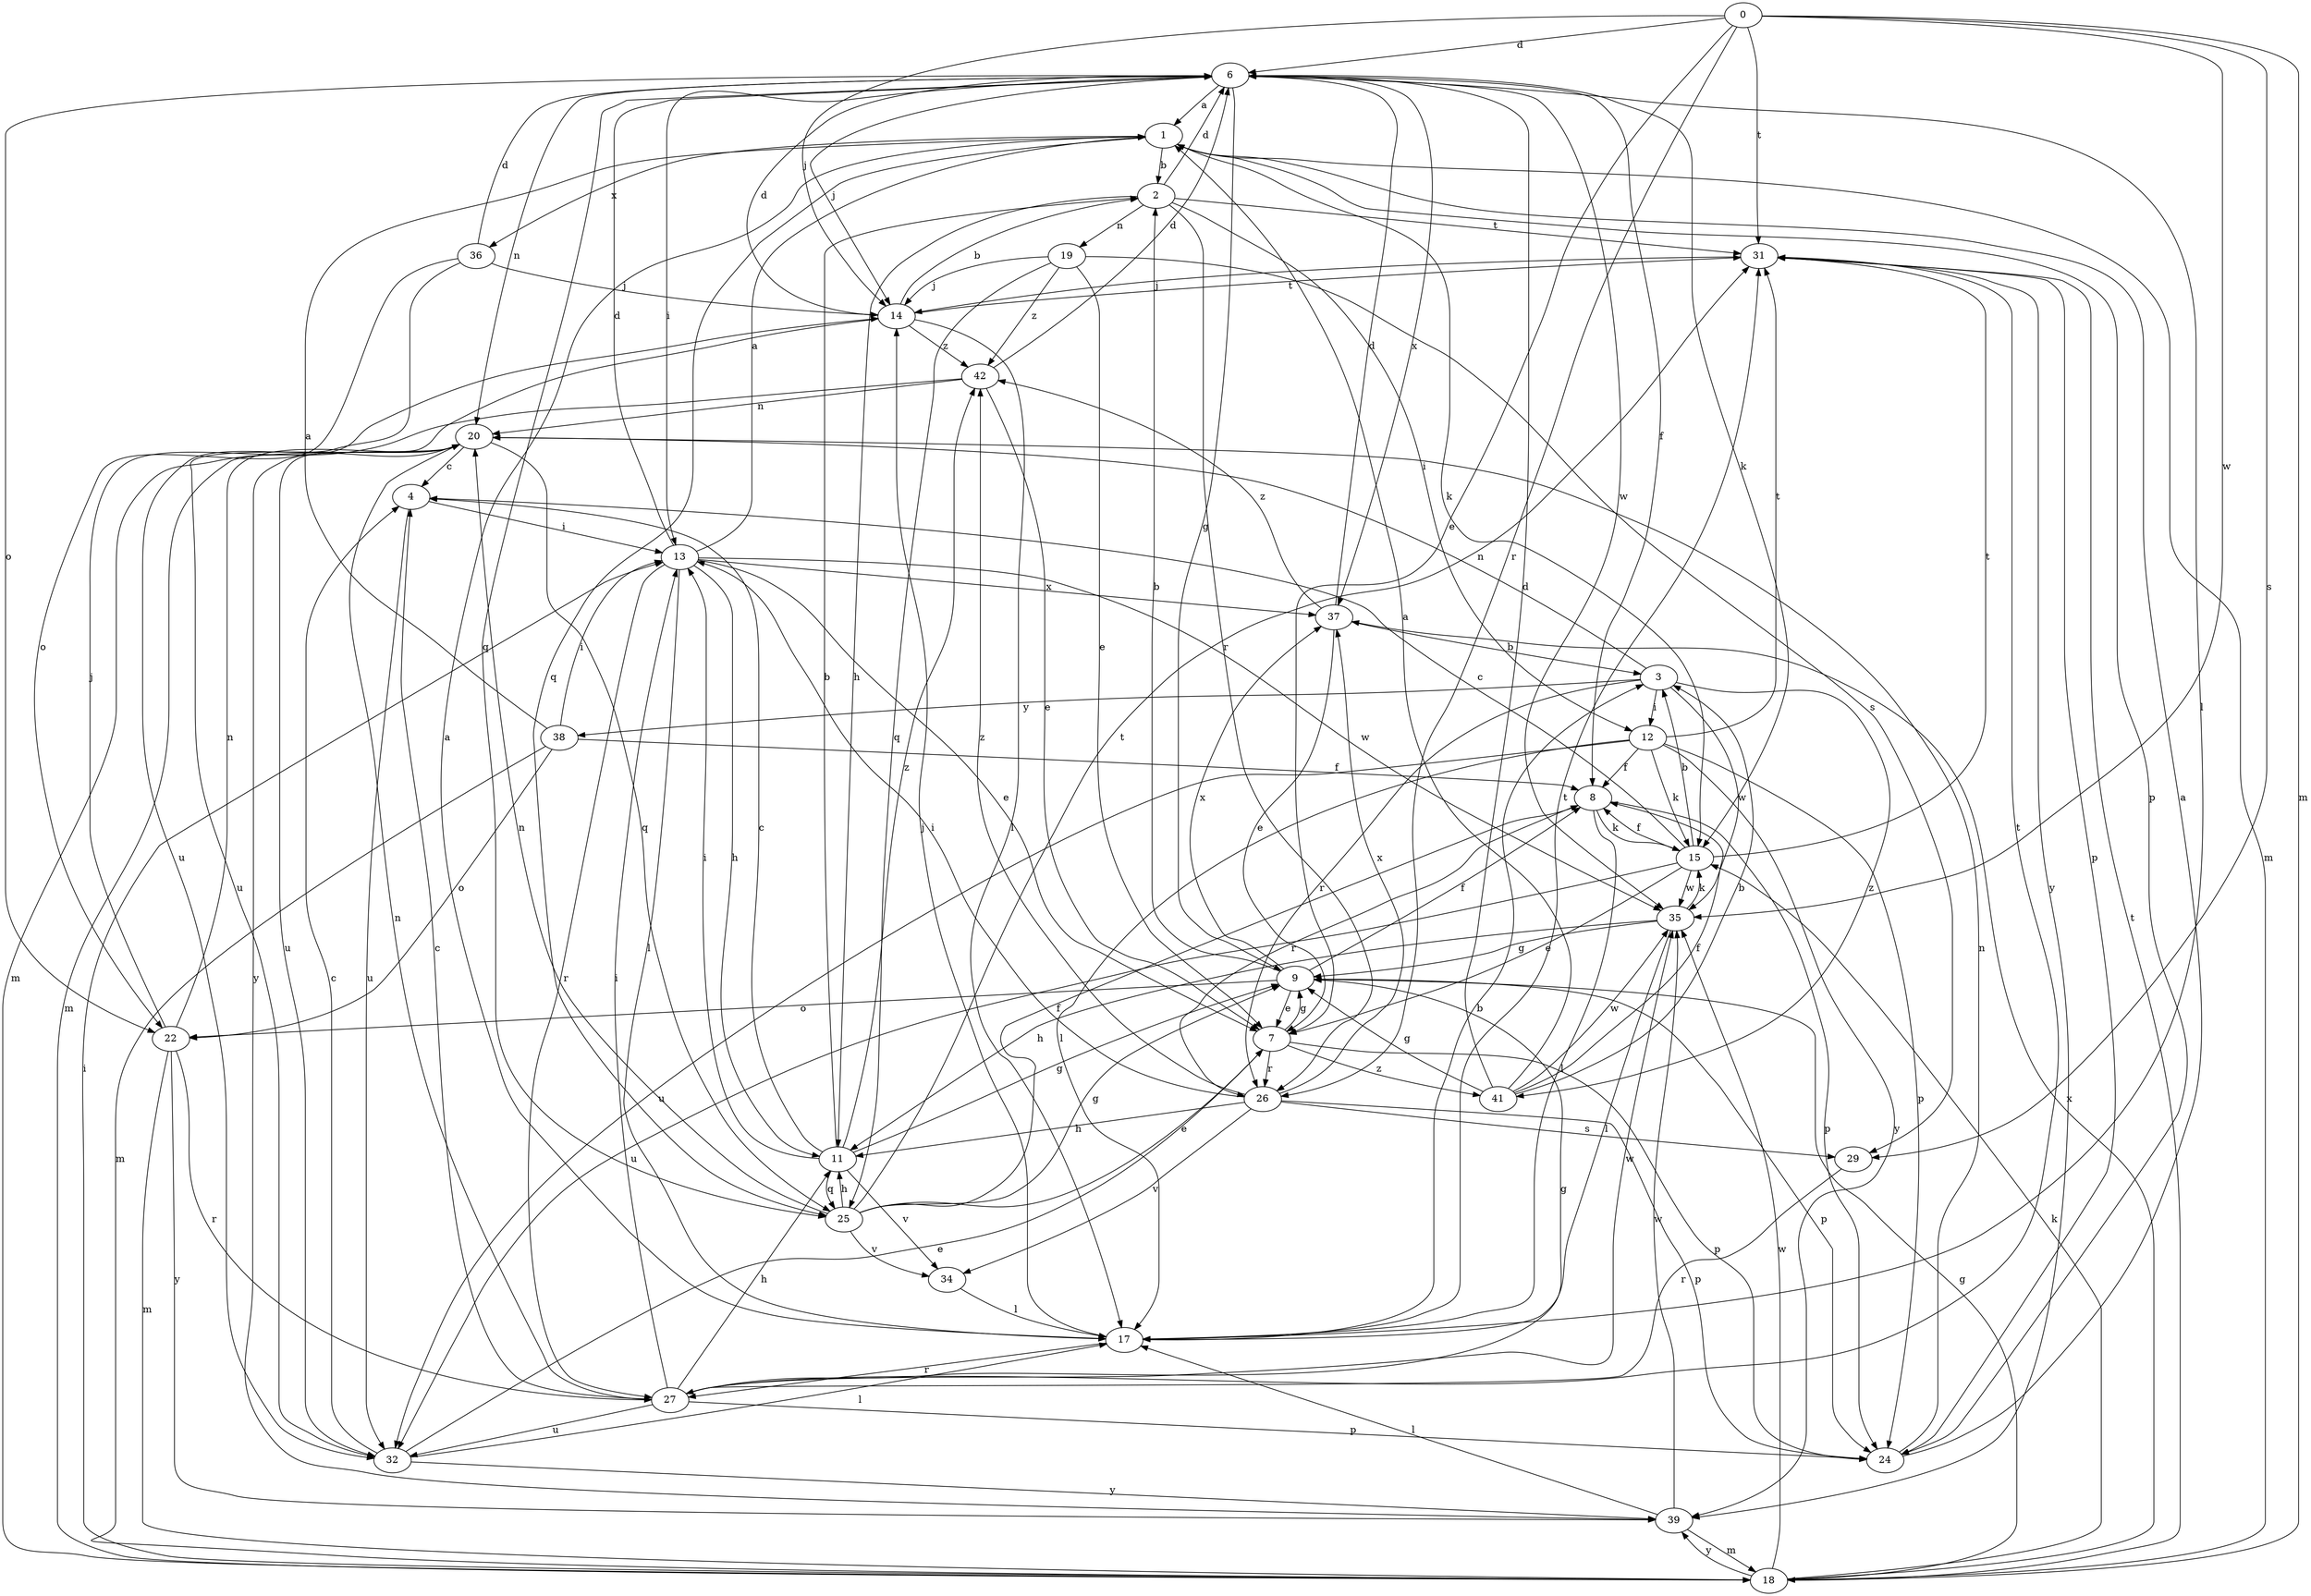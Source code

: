strict digraph  {
0;
1;
2;
3;
4;
6;
7;
8;
9;
11;
12;
13;
14;
15;
17;
18;
19;
20;
22;
24;
25;
26;
27;
29;
31;
32;
34;
35;
36;
37;
38;
39;
41;
42;
0 -> 6  [label=d];
0 -> 7  [label=e];
0 -> 14  [label=j];
0 -> 18  [label=m];
0 -> 26  [label=r];
0 -> 29  [label=s];
0 -> 31  [label=t];
0 -> 35  [label=w];
1 -> 2  [label=b];
1 -> 15  [label=k];
1 -> 18  [label=m];
1 -> 24  [label=p];
1 -> 25  [label=q];
1 -> 36  [label=x];
2 -> 6  [label=d];
2 -> 11  [label=h];
2 -> 12  [label=i];
2 -> 19  [label=n];
2 -> 26  [label=r];
2 -> 31  [label=t];
3 -> 12  [label=i];
3 -> 20  [label=n];
3 -> 26  [label=r];
3 -> 35  [label=w];
3 -> 38  [label=y];
3 -> 41  [label=z];
4 -> 13  [label=i];
4 -> 32  [label=u];
6 -> 1  [label=a];
6 -> 8  [label=f];
6 -> 9  [label=g];
6 -> 13  [label=i];
6 -> 14  [label=j];
6 -> 15  [label=k];
6 -> 17  [label=l];
6 -> 20  [label=n];
6 -> 22  [label=o];
6 -> 25  [label=q];
6 -> 35  [label=w];
6 -> 37  [label=x];
7 -> 9  [label=g];
7 -> 24  [label=p];
7 -> 26  [label=r];
7 -> 41  [label=z];
8 -> 15  [label=k];
8 -> 17  [label=l];
8 -> 24  [label=p];
8 -> 26  [label=r];
9 -> 2  [label=b];
9 -> 7  [label=e];
9 -> 8  [label=f];
9 -> 22  [label=o];
9 -> 24  [label=p];
9 -> 37  [label=x];
11 -> 2  [label=b];
11 -> 4  [label=c];
11 -> 9  [label=g];
11 -> 13  [label=i];
11 -> 25  [label=q];
11 -> 34  [label=v];
11 -> 42  [label=z];
12 -> 8  [label=f];
12 -> 15  [label=k];
12 -> 17  [label=l];
12 -> 24  [label=p];
12 -> 31  [label=t];
12 -> 32  [label=u];
12 -> 39  [label=y];
13 -> 1  [label=a];
13 -> 6  [label=d];
13 -> 7  [label=e];
13 -> 11  [label=h];
13 -> 17  [label=l];
13 -> 27  [label=r];
13 -> 35  [label=w];
13 -> 37  [label=x];
14 -> 2  [label=b];
14 -> 6  [label=d];
14 -> 17  [label=l];
14 -> 31  [label=t];
14 -> 32  [label=u];
14 -> 42  [label=z];
15 -> 3  [label=b];
15 -> 4  [label=c];
15 -> 7  [label=e];
15 -> 8  [label=f];
15 -> 31  [label=t];
15 -> 32  [label=u];
15 -> 35  [label=w];
17 -> 1  [label=a];
17 -> 3  [label=b];
17 -> 14  [label=j];
17 -> 27  [label=r];
17 -> 31  [label=t];
18 -> 9  [label=g];
18 -> 13  [label=i];
18 -> 15  [label=k];
18 -> 31  [label=t];
18 -> 35  [label=w];
18 -> 37  [label=x];
18 -> 39  [label=y];
19 -> 7  [label=e];
19 -> 14  [label=j];
19 -> 25  [label=q];
19 -> 29  [label=s];
19 -> 42  [label=z];
20 -> 4  [label=c];
20 -> 18  [label=m];
20 -> 25  [label=q];
20 -> 32  [label=u];
20 -> 39  [label=y];
22 -> 14  [label=j];
22 -> 18  [label=m];
22 -> 20  [label=n];
22 -> 27  [label=r];
22 -> 39  [label=y];
24 -> 1  [label=a];
24 -> 20  [label=n];
25 -> 7  [label=e];
25 -> 8  [label=f];
25 -> 9  [label=g];
25 -> 11  [label=h];
25 -> 20  [label=n];
25 -> 31  [label=t];
25 -> 34  [label=v];
26 -> 11  [label=h];
26 -> 13  [label=i];
26 -> 24  [label=p];
26 -> 29  [label=s];
26 -> 34  [label=v];
26 -> 37  [label=x];
26 -> 42  [label=z];
27 -> 4  [label=c];
27 -> 9  [label=g];
27 -> 11  [label=h];
27 -> 13  [label=i];
27 -> 20  [label=n];
27 -> 24  [label=p];
27 -> 31  [label=t];
27 -> 32  [label=u];
27 -> 35  [label=w];
29 -> 27  [label=r];
31 -> 14  [label=j];
31 -> 24  [label=p];
31 -> 39  [label=y];
32 -> 4  [label=c];
32 -> 7  [label=e];
32 -> 17  [label=l];
32 -> 39  [label=y];
34 -> 17  [label=l];
35 -> 9  [label=g];
35 -> 11  [label=h];
35 -> 15  [label=k];
35 -> 17  [label=l];
36 -> 6  [label=d];
36 -> 14  [label=j];
36 -> 22  [label=o];
36 -> 32  [label=u];
37 -> 3  [label=b];
37 -> 6  [label=d];
37 -> 7  [label=e];
37 -> 42  [label=z];
38 -> 1  [label=a];
38 -> 8  [label=f];
38 -> 13  [label=i];
38 -> 18  [label=m];
38 -> 22  [label=o];
39 -> 17  [label=l];
39 -> 18  [label=m];
39 -> 35  [label=w];
41 -> 1  [label=a];
41 -> 3  [label=b];
41 -> 6  [label=d];
41 -> 8  [label=f];
41 -> 9  [label=g];
41 -> 35  [label=w];
42 -> 6  [label=d];
42 -> 7  [label=e];
42 -> 18  [label=m];
42 -> 20  [label=n];
}
